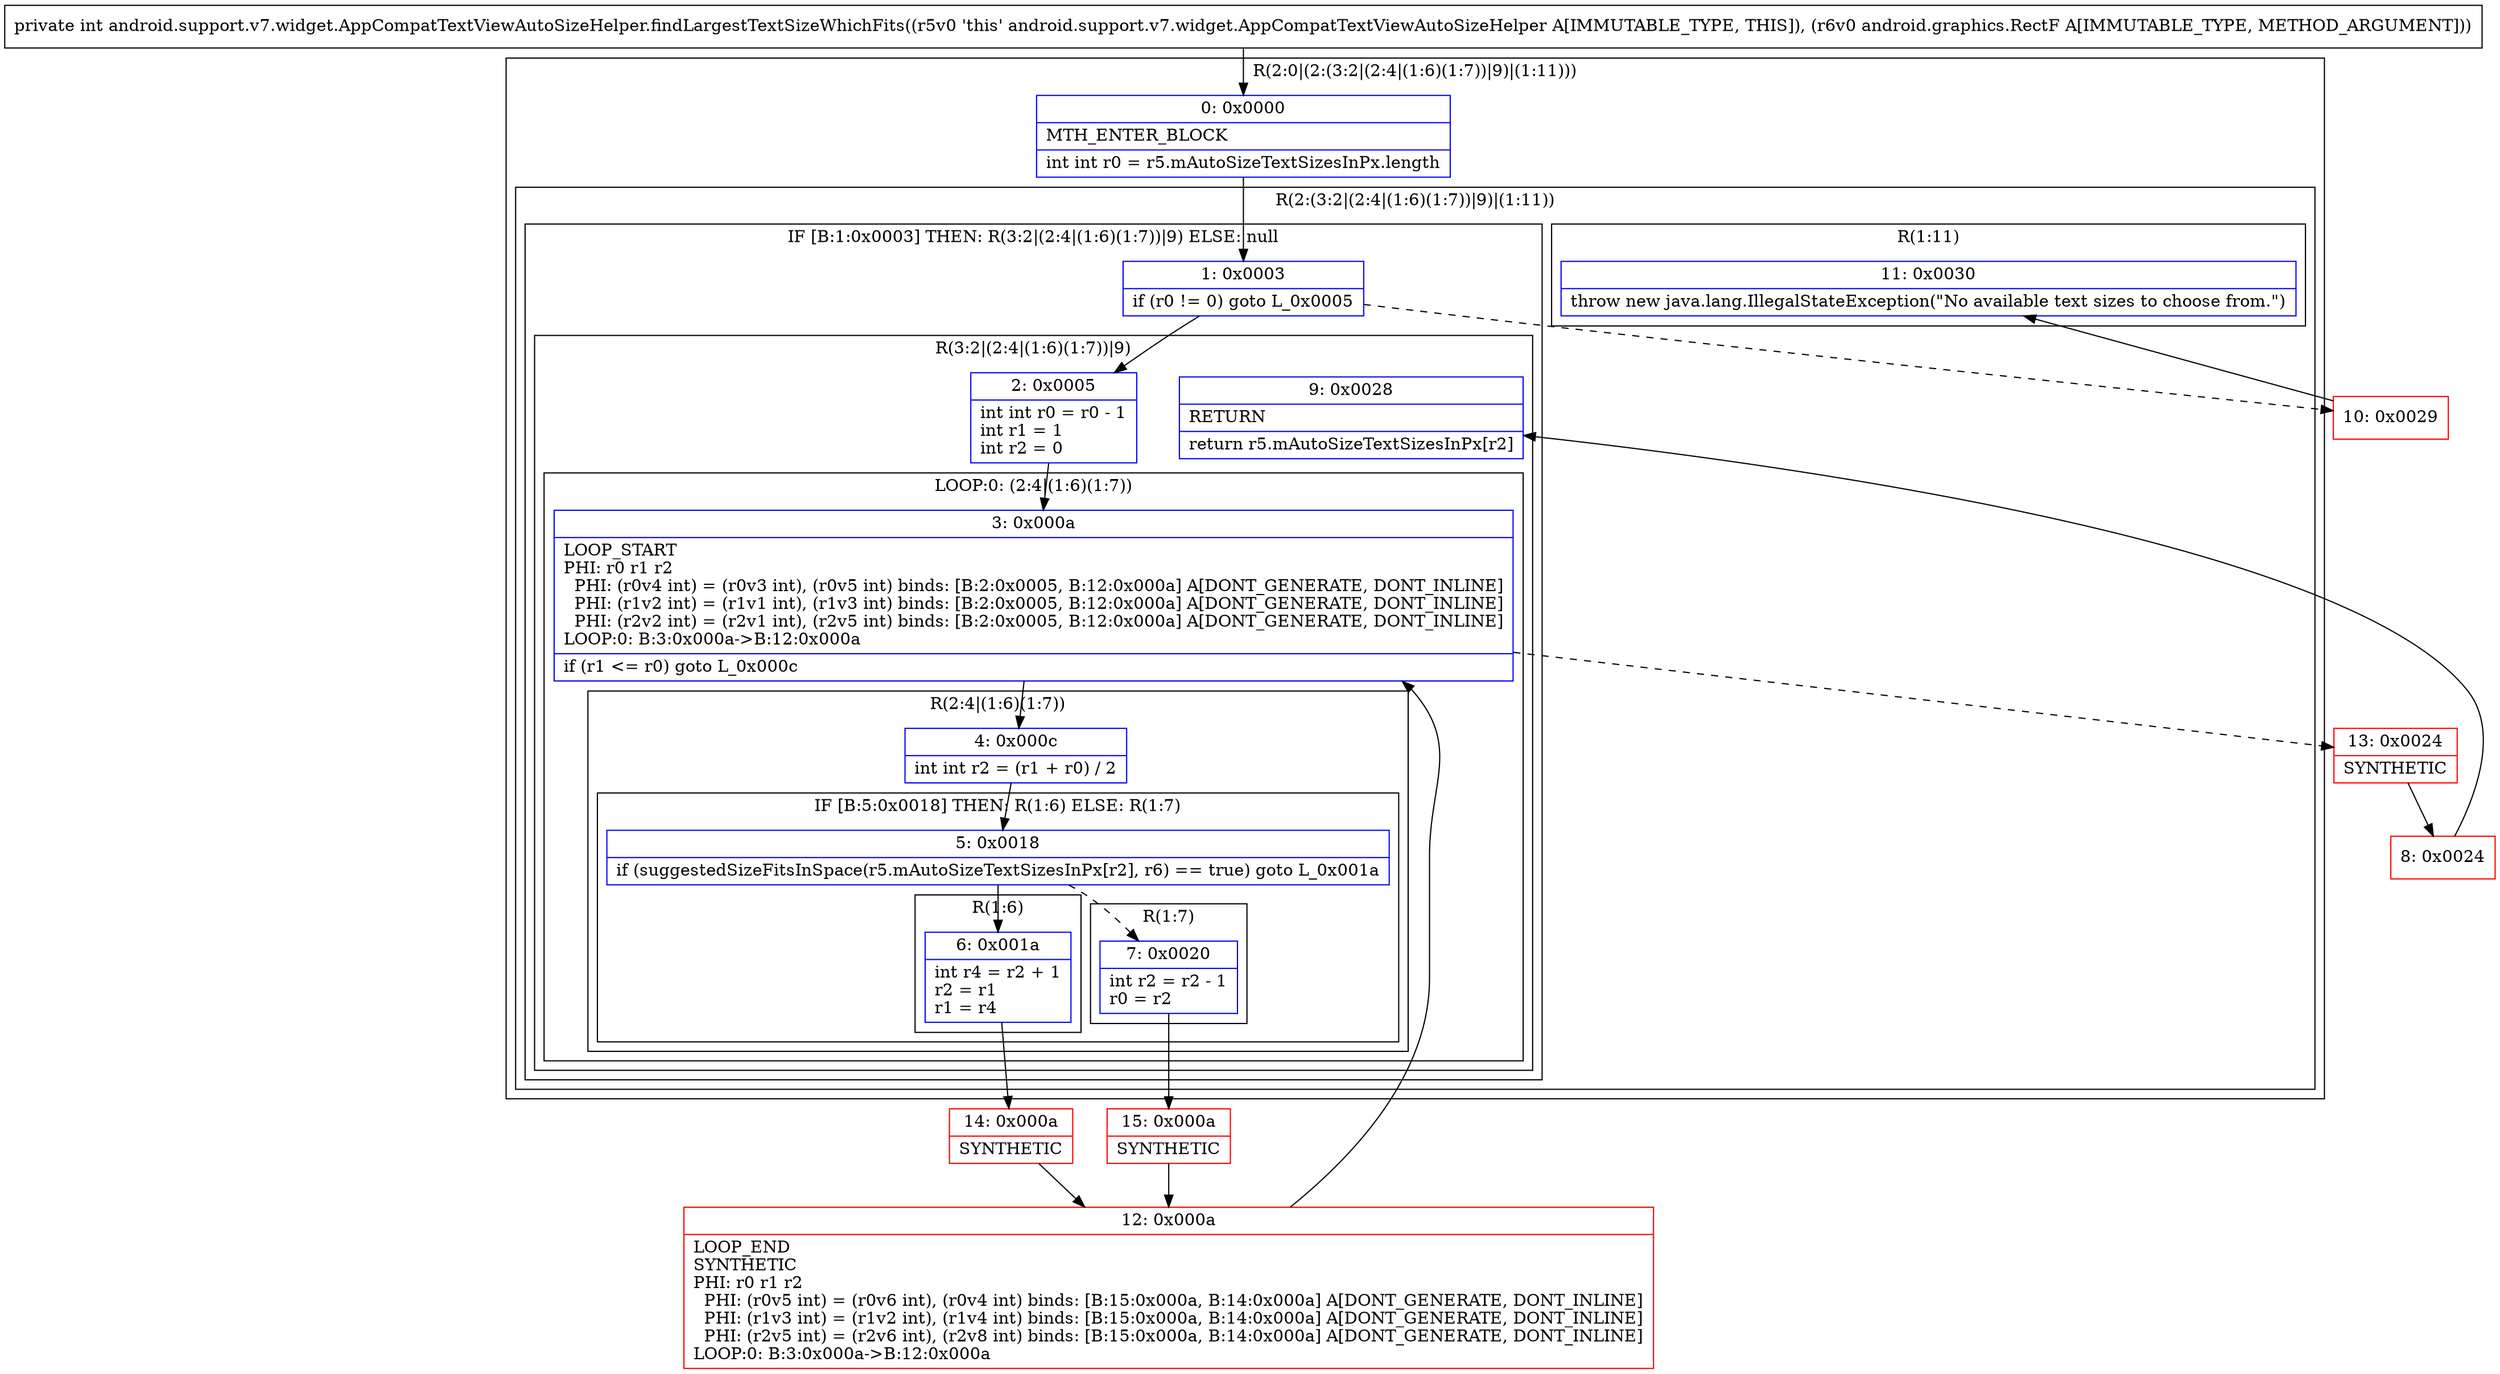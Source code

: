 digraph "CFG forandroid.support.v7.widget.AppCompatTextViewAutoSizeHelper.findLargestTextSizeWhichFits(Landroid\/graphics\/RectF;)I" {
subgraph cluster_Region_975243703 {
label = "R(2:0|(2:(3:2|(2:4|(1:6)(1:7))|9)|(1:11)))";
node [shape=record,color=blue];
Node_0 [shape=record,label="{0\:\ 0x0000|MTH_ENTER_BLOCK\l|int int r0 = r5.mAutoSizeTextSizesInPx.length\l}"];
subgraph cluster_Region_1029210969 {
label = "R(2:(3:2|(2:4|(1:6)(1:7))|9)|(1:11))";
node [shape=record,color=blue];
subgraph cluster_IfRegion_1282489104 {
label = "IF [B:1:0x0003] THEN: R(3:2|(2:4|(1:6)(1:7))|9) ELSE: null";
node [shape=record,color=blue];
Node_1 [shape=record,label="{1\:\ 0x0003|if (r0 != 0) goto L_0x0005\l}"];
subgraph cluster_Region_1551952444 {
label = "R(3:2|(2:4|(1:6)(1:7))|9)";
node [shape=record,color=blue];
Node_2 [shape=record,label="{2\:\ 0x0005|int int r0 = r0 \- 1\lint r1 = 1\lint r2 = 0\l}"];
subgraph cluster_LoopRegion_1074065996 {
label = "LOOP:0: (2:4|(1:6)(1:7))";
node [shape=record,color=blue];
Node_3 [shape=record,label="{3\:\ 0x000a|LOOP_START\lPHI: r0 r1 r2 \l  PHI: (r0v4 int) = (r0v3 int), (r0v5 int) binds: [B:2:0x0005, B:12:0x000a] A[DONT_GENERATE, DONT_INLINE]\l  PHI: (r1v2 int) = (r1v1 int), (r1v3 int) binds: [B:2:0x0005, B:12:0x000a] A[DONT_GENERATE, DONT_INLINE]\l  PHI: (r2v2 int) = (r2v1 int), (r2v5 int) binds: [B:2:0x0005, B:12:0x000a] A[DONT_GENERATE, DONT_INLINE]\lLOOP:0: B:3:0x000a\-\>B:12:0x000a\l|if (r1 \<= r0) goto L_0x000c\l}"];
subgraph cluster_Region_99154151 {
label = "R(2:4|(1:6)(1:7))";
node [shape=record,color=blue];
Node_4 [shape=record,label="{4\:\ 0x000c|int int r2 = (r1 + r0) \/ 2\l}"];
subgraph cluster_IfRegion_2106802952 {
label = "IF [B:5:0x0018] THEN: R(1:6) ELSE: R(1:7)";
node [shape=record,color=blue];
Node_5 [shape=record,label="{5\:\ 0x0018|if (suggestedSizeFitsInSpace(r5.mAutoSizeTextSizesInPx[r2], r6) == true) goto L_0x001a\l}"];
subgraph cluster_Region_1591882604 {
label = "R(1:6)";
node [shape=record,color=blue];
Node_6 [shape=record,label="{6\:\ 0x001a|int r4 = r2 + 1\lr2 = r1\lr1 = r4\l}"];
}
subgraph cluster_Region_1926897937 {
label = "R(1:7)";
node [shape=record,color=blue];
Node_7 [shape=record,label="{7\:\ 0x0020|int r2 = r2 \- 1\lr0 = r2\l}"];
}
}
}
}
Node_9 [shape=record,label="{9\:\ 0x0028|RETURN\l|return r5.mAutoSizeTextSizesInPx[r2]\l}"];
}
}
subgraph cluster_Region_1266064081 {
label = "R(1:11)";
node [shape=record,color=blue];
Node_11 [shape=record,label="{11\:\ 0x0030|throw new java.lang.IllegalStateException(\"No available text sizes to choose from.\")\l}"];
}
}
}
Node_8 [shape=record,color=red,label="{8\:\ 0x0024}"];
Node_10 [shape=record,color=red,label="{10\:\ 0x0029}"];
Node_12 [shape=record,color=red,label="{12\:\ 0x000a|LOOP_END\lSYNTHETIC\lPHI: r0 r1 r2 \l  PHI: (r0v5 int) = (r0v6 int), (r0v4 int) binds: [B:15:0x000a, B:14:0x000a] A[DONT_GENERATE, DONT_INLINE]\l  PHI: (r1v3 int) = (r1v2 int), (r1v4 int) binds: [B:15:0x000a, B:14:0x000a] A[DONT_GENERATE, DONT_INLINE]\l  PHI: (r2v5 int) = (r2v6 int), (r2v8 int) binds: [B:15:0x000a, B:14:0x000a] A[DONT_GENERATE, DONT_INLINE]\lLOOP:0: B:3:0x000a\-\>B:12:0x000a\l}"];
Node_13 [shape=record,color=red,label="{13\:\ 0x0024|SYNTHETIC\l}"];
Node_14 [shape=record,color=red,label="{14\:\ 0x000a|SYNTHETIC\l}"];
Node_15 [shape=record,color=red,label="{15\:\ 0x000a|SYNTHETIC\l}"];
MethodNode[shape=record,label="{private int android.support.v7.widget.AppCompatTextViewAutoSizeHelper.findLargestTextSizeWhichFits((r5v0 'this' android.support.v7.widget.AppCompatTextViewAutoSizeHelper A[IMMUTABLE_TYPE, THIS]), (r6v0 android.graphics.RectF A[IMMUTABLE_TYPE, METHOD_ARGUMENT])) }"];
MethodNode -> Node_0;
Node_0 -> Node_1;
Node_1 -> Node_2;
Node_1 -> Node_10[style=dashed];
Node_2 -> Node_3;
Node_3 -> Node_4;
Node_3 -> Node_13[style=dashed];
Node_4 -> Node_5;
Node_5 -> Node_6;
Node_5 -> Node_7[style=dashed];
Node_6 -> Node_14;
Node_7 -> Node_15;
Node_8 -> Node_9;
Node_10 -> Node_11;
Node_12 -> Node_3;
Node_13 -> Node_8;
Node_14 -> Node_12;
Node_15 -> Node_12;
}

